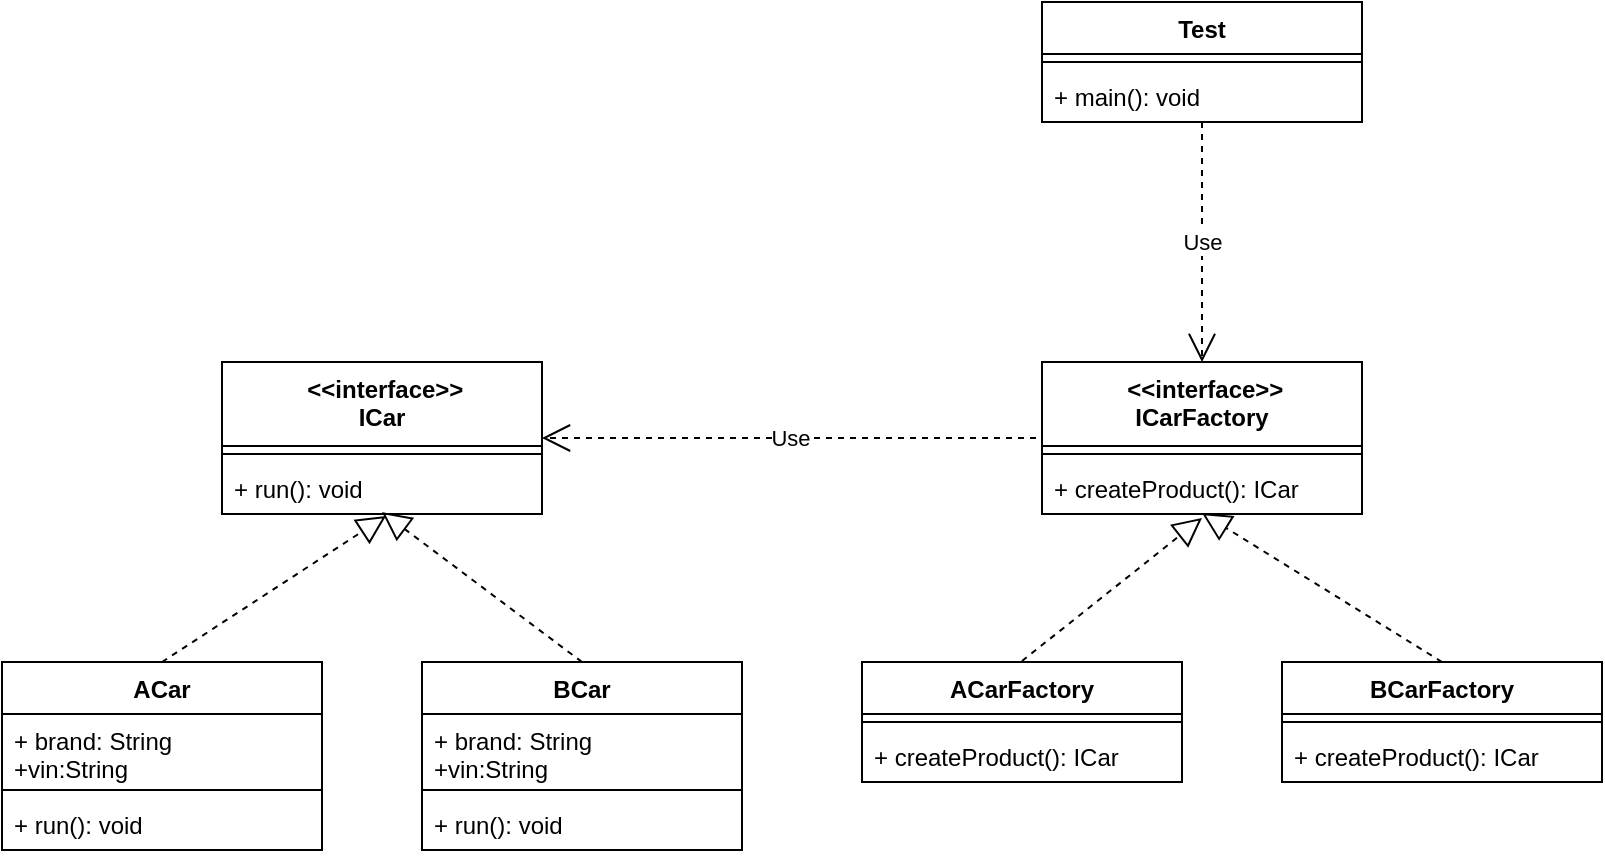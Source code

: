 <mxfile version="12.3.2" type="device" pages="1"><diagram id="X6QFLtAJRanC7QLwBYUe" name="Page-1"><mxGraphModel dx="946" dy="615" grid="1" gridSize="10" guides="1" tooltips="1" connect="1" arrows="1" fold="1" page="1" pageScale="1" pageWidth="827" pageHeight="1169" math="0" shadow="0"><root><mxCell id="0"/><mxCell id="1" parent="0"/><mxCell id="QMFJeYTIHxHsc7fnmi-4-1" value=" &lt;&lt;interface&gt;&gt;&#10;ICar" style="swimlane;fontStyle=1;align=center;verticalAlign=top;childLayout=stackLayout;horizontal=1;startSize=42;horizontalStack=0;resizeParent=1;resizeParentMax=0;resizeLast=0;collapsible=1;marginBottom=0;" vertex="1" parent="1"><mxGeometry x="123" y="230" width="160" height="76" as="geometry"/></mxCell><mxCell id="QMFJeYTIHxHsc7fnmi-4-3" value="" style="line;strokeWidth=1;fillColor=none;align=left;verticalAlign=middle;spacingTop=-1;spacingLeft=3;spacingRight=3;rotatable=0;labelPosition=right;points=[];portConstraint=eastwest;" vertex="1" parent="QMFJeYTIHxHsc7fnmi-4-1"><mxGeometry y="42" width="160" height="8" as="geometry"/></mxCell><mxCell id="QMFJeYTIHxHsc7fnmi-4-4" value="+ run(): void" style="text;strokeColor=none;fillColor=none;align=left;verticalAlign=top;spacingLeft=4;spacingRight=4;overflow=hidden;rotatable=0;points=[[0,0.5],[1,0.5]];portConstraint=eastwest;" vertex="1" parent="QMFJeYTIHxHsc7fnmi-4-1"><mxGeometry y="50" width="160" height="26" as="geometry"/></mxCell><mxCell id="QMFJeYTIHxHsc7fnmi-4-5" value="ACar" style="swimlane;fontStyle=1;align=center;verticalAlign=top;childLayout=stackLayout;horizontal=1;startSize=26;horizontalStack=0;resizeParent=1;resizeParentMax=0;resizeLast=0;collapsible=1;marginBottom=0;" vertex="1" parent="1"><mxGeometry x="13" y="380" width="160" height="94" as="geometry"/></mxCell><mxCell id="QMFJeYTIHxHsc7fnmi-4-6" value="+ brand: String&#10;+vin:String" style="text;strokeColor=none;fillColor=none;align=left;verticalAlign=top;spacingLeft=4;spacingRight=4;overflow=hidden;rotatable=0;points=[[0,0.5],[1,0.5]];portConstraint=eastwest;" vertex="1" parent="QMFJeYTIHxHsc7fnmi-4-5"><mxGeometry y="26" width="160" height="34" as="geometry"/></mxCell><mxCell id="QMFJeYTIHxHsc7fnmi-4-7" value="" style="line;strokeWidth=1;fillColor=none;align=left;verticalAlign=middle;spacingTop=-1;spacingLeft=3;spacingRight=3;rotatable=0;labelPosition=right;points=[];portConstraint=eastwest;" vertex="1" parent="QMFJeYTIHxHsc7fnmi-4-5"><mxGeometry y="60" width="160" height="8" as="geometry"/></mxCell><mxCell id="QMFJeYTIHxHsc7fnmi-4-8" value="+ run(): void" style="text;strokeColor=none;fillColor=none;align=left;verticalAlign=top;spacingLeft=4;spacingRight=4;overflow=hidden;rotatable=0;points=[[0,0.5],[1,0.5]];portConstraint=eastwest;" vertex="1" parent="QMFJeYTIHxHsc7fnmi-4-5"><mxGeometry y="68" width="160" height="26" as="geometry"/></mxCell><mxCell id="QMFJeYTIHxHsc7fnmi-4-9" value="BCar" style="swimlane;fontStyle=1;align=center;verticalAlign=top;childLayout=stackLayout;horizontal=1;startSize=26;horizontalStack=0;resizeParent=1;resizeParentMax=0;resizeLast=0;collapsible=1;marginBottom=0;" vertex="1" parent="1"><mxGeometry x="223" y="380" width="160" height="94" as="geometry"/></mxCell><mxCell id="QMFJeYTIHxHsc7fnmi-4-10" value="+ brand: String&#10;+vin:String" style="text;strokeColor=none;fillColor=none;align=left;verticalAlign=top;spacingLeft=4;spacingRight=4;overflow=hidden;rotatable=0;points=[[0,0.5],[1,0.5]];portConstraint=eastwest;" vertex="1" parent="QMFJeYTIHxHsc7fnmi-4-9"><mxGeometry y="26" width="160" height="34" as="geometry"/></mxCell><mxCell id="QMFJeYTIHxHsc7fnmi-4-11" value="" style="line;strokeWidth=1;fillColor=none;align=left;verticalAlign=middle;spacingTop=-1;spacingLeft=3;spacingRight=3;rotatable=0;labelPosition=right;points=[];portConstraint=eastwest;" vertex="1" parent="QMFJeYTIHxHsc7fnmi-4-9"><mxGeometry y="60" width="160" height="8" as="geometry"/></mxCell><mxCell id="QMFJeYTIHxHsc7fnmi-4-12" value="+ run(): void" style="text;strokeColor=none;fillColor=none;align=left;verticalAlign=top;spacingLeft=4;spacingRight=4;overflow=hidden;rotatable=0;points=[[0,0.5],[1,0.5]];portConstraint=eastwest;" vertex="1" parent="QMFJeYTIHxHsc7fnmi-4-9"><mxGeometry y="68" width="160" height="26" as="geometry"/></mxCell><mxCell id="QMFJeYTIHxHsc7fnmi-4-14" value="" style="endArrow=block;dashed=1;endFill=0;endSize=12;html=1;exitX=0.5;exitY=0;exitDx=0;exitDy=0;" edge="1" parent="1" source="QMFJeYTIHxHsc7fnmi-4-5"><mxGeometry width="160" relative="1" as="geometry"><mxPoint x="13" y="500" as="sourcePoint"/><mxPoint x="205" y="307" as="targetPoint"/></mxGeometry></mxCell><mxCell id="QMFJeYTIHxHsc7fnmi-4-15" value="" style="endArrow=block;dashed=1;endFill=0;endSize=12;html=1;exitX=0.5;exitY=0;exitDx=0;exitDy=0;entryX=0.5;entryY=0.962;entryDx=0;entryDy=0;entryPerimeter=0;" edge="1" parent="1" source="QMFJeYTIHxHsc7fnmi-4-9" target="QMFJeYTIHxHsc7fnmi-4-4"><mxGeometry width="160" relative="1" as="geometry"><mxPoint x="103" y="390" as="sourcePoint"/><mxPoint x="203" y="310" as="targetPoint"/></mxGeometry></mxCell><mxCell id="QMFJeYTIHxHsc7fnmi-4-16" value=" &lt;&lt;interface&gt;&gt;&#10;ICarFactory" style="swimlane;fontStyle=1;align=center;verticalAlign=top;childLayout=stackLayout;horizontal=1;startSize=42;horizontalStack=0;resizeParent=1;resizeParentMax=0;resizeLast=0;collapsible=1;marginBottom=0;" vertex="1" parent="1"><mxGeometry x="533" y="230" width="160" height="76" as="geometry"/></mxCell><mxCell id="QMFJeYTIHxHsc7fnmi-4-17" value="" style="line;strokeWidth=1;fillColor=none;align=left;verticalAlign=middle;spacingTop=-1;spacingLeft=3;spacingRight=3;rotatable=0;labelPosition=right;points=[];portConstraint=eastwest;" vertex="1" parent="QMFJeYTIHxHsc7fnmi-4-16"><mxGeometry y="42" width="160" height="8" as="geometry"/></mxCell><mxCell id="QMFJeYTIHxHsc7fnmi-4-18" value="+ createProduct(): ICar" style="text;strokeColor=none;fillColor=none;align=left;verticalAlign=top;spacingLeft=4;spacingRight=4;overflow=hidden;rotatable=0;points=[[0,0.5],[1,0.5]];portConstraint=eastwest;" vertex="1" parent="QMFJeYTIHxHsc7fnmi-4-16"><mxGeometry y="50" width="160" height="26" as="geometry"/></mxCell><mxCell id="QMFJeYTIHxHsc7fnmi-4-19" value="ACarFactory" style="swimlane;fontStyle=1;align=center;verticalAlign=top;childLayout=stackLayout;horizontal=1;startSize=26;horizontalStack=0;resizeParent=1;resizeParentMax=0;resizeLast=0;collapsible=1;marginBottom=0;" vertex="1" parent="1"><mxGeometry x="443" y="380" width="160" height="60" as="geometry"/></mxCell><mxCell id="QMFJeYTIHxHsc7fnmi-4-21" value="" style="line;strokeWidth=1;fillColor=none;align=left;verticalAlign=middle;spacingTop=-1;spacingLeft=3;spacingRight=3;rotatable=0;labelPosition=right;points=[];portConstraint=eastwest;" vertex="1" parent="QMFJeYTIHxHsc7fnmi-4-19"><mxGeometry y="26" width="160" height="8" as="geometry"/></mxCell><mxCell id="QMFJeYTIHxHsc7fnmi-4-22" value="+ createProduct(): ICar" style="text;strokeColor=none;fillColor=none;align=left;verticalAlign=top;spacingLeft=4;spacingRight=4;overflow=hidden;rotatable=0;points=[[0,0.5],[1,0.5]];portConstraint=eastwest;" vertex="1" parent="QMFJeYTIHxHsc7fnmi-4-19"><mxGeometry y="34" width="160" height="26" as="geometry"/></mxCell><mxCell id="QMFJeYTIHxHsc7fnmi-4-23" value="BCarFactory" style="swimlane;fontStyle=1;align=center;verticalAlign=top;childLayout=stackLayout;horizontal=1;startSize=26;horizontalStack=0;resizeParent=1;resizeParentMax=0;resizeLast=0;collapsible=1;marginBottom=0;" vertex="1" parent="1"><mxGeometry x="653" y="380" width="160" height="60" as="geometry"/></mxCell><mxCell id="QMFJeYTIHxHsc7fnmi-4-25" value="" style="line;strokeWidth=1;fillColor=none;align=left;verticalAlign=middle;spacingTop=-1;spacingLeft=3;spacingRight=3;rotatable=0;labelPosition=right;points=[];portConstraint=eastwest;" vertex="1" parent="QMFJeYTIHxHsc7fnmi-4-23"><mxGeometry y="26" width="160" height="8" as="geometry"/></mxCell><mxCell id="QMFJeYTIHxHsc7fnmi-4-26" value="+ createProduct(): ICar" style="text;strokeColor=none;fillColor=none;align=left;verticalAlign=top;spacingLeft=4;spacingRight=4;overflow=hidden;rotatable=0;points=[[0,0.5],[1,0.5]];portConstraint=eastwest;" vertex="1" parent="QMFJeYTIHxHsc7fnmi-4-23"><mxGeometry y="34" width="160" height="26" as="geometry"/></mxCell><mxCell id="QMFJeYTIHxHsc7fnmi-4-27" value="" style="endArrow=block;dashed=1;endFill=0;endSize=12;html=1;exitX=0.5;exitY=0;exitDx=0;exitDy=0;entryX=0.5;entryY=1.077;entryDx=0;entryDy=0;entryPerimeter=0;" edge="1" parent="1" target="QMFJeYTIHxHsc7fnmi-4-18"><mxGeometry width="160" relative="1" as="geometry"><mxPoint x="523" y="379.5" as="sourcePoint"/><mxPoint x="612" y="310" as="targetPoint"/></mxGeometry></mxCell><mxCell id="QMFJeYTIHxHsc7fnmi-4-28" value="" style="endArrow=block;dashed=1;endFill=0;endSize=12;html=1;exitX=0.5;exitY=0;exitDx=0;exitDy=0;entryX=0.5;entryY=0.962;entryDx=0;entryDy=0;entryPerimeter=0;" edge="1" parent="1" source="QMFJeYTIHxHsc7fnmi-4-23"><mxGeometry width="160" relative="1" as="geometry"><mxPoint x="713" y="380.5" as="sourcePoint"/><mxPoint x="613" y="305.512" as="targetPoint"/></mxGeometry></mxCell><mxCell id="QMFJeYTIHxHsc7fnmi-4-29" value="Test" style="swimlane;fontStyle=1;align=center;verticalAlign=top;childLayout=stackLayout;horizontal=1;startSize=26;horizontalStack=0;resizeParent=1;resizeParentMax=0;resizeLast=0;collapsible=1;marginBottom=0;" vertex="1" parent="1"><mxGeometry x="533" y="50" width="160" height="60" as="geometry"/></mxCell><mxCell id="QMFJeYTIHxHsc7fnmi-4-31" value="" style="line;strokeWidth=1;fillColor=none;align=left;verticalAlign=middle;spacingTop=-1;spacingLeft=3;spacingRight=3;rotatable=0;labelPosition=right;points=[];portConstraint=eastwest;" vertex="1" parent="QMFJeYTIHxHsc7fnmi-4-29"><mxGeometry y="26" width="160" height="8" as="geometry"/></mxCell><mxCell id="QMFJeYTIHxHsc7fnmi-4-32" value="+ main(): void" style="text;strokeColor=none;fillColor=none;align=left;verticalAlign=top;spacingLeft=4;spacingRight=4;overflow=hidden;rotatable=0;points=[[0,0.5],[1,0.5]];portConstraint=eastwest;" vertex="1" parent="QMFJeYTIHxHsc7fnmi-4-29"><mxGeometry y="34" width="160" height="26" as="geometry"/></mxCell><mxCell id="QMFJeYTIHxHsc7fnmi-4-34" value="Use" style="endArrow=open;endSize=12;dashed=1;html=1;entryX=1;entryY=0.5;entryDx=0;entryDy=0;" edge="1" parent="1" target="QMFJeYTIHxHsc7fnmi-4-1"><mxGeometry width="160" relative="1" as="geometry"><mxPoint x="530" y="268" as="sourcePoint"/><mxPoint x="170" y="500" as="targetPoint"/></mxGeometry></mxCell><mxCell id="QMFJeYTIHxHsc7fnmi-4-36" value="Use" style="endArrow=open;endSize=12;dashed=1;html=1;entryX=0.5;entryY=0;entryDx=0;entryDy=0;exitX=0.5;exitY=1;exitDx=0;exitDy=0;exitPerimeter=0;" edge="1" parent="1" source="QMFJeYTIHxHsc7fnmi-4-32" target="QMFJeYTIHxHsc7fnmi-4-16"><mxGeometry width="160" relative="1" as="geometry"><mxPoint x="540" y="278" as="sourcePoint"/><mxPoint x="293" y="278" as="targetPoint"/></mxGeometry></mxCell></root></mxGraphModel></diagram></mxfile>